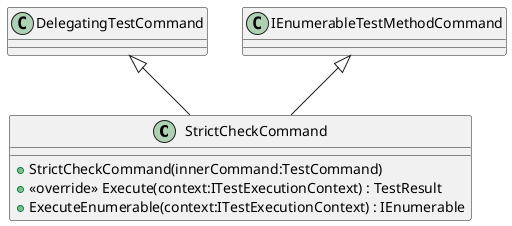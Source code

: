 @startuml
class StrictCheckCommand {
    + StrictCheckCommand(innerCommand:TestCommand)
    + <<override>> Execute(context:ITestExecutionContext) : TestResult
    + ExecuteEnumerable(context:ITestExecutionContext) : IEnumerable
}
DelegatingTestCommand <|-- StrictCheckCommand
IEnumerableTestMethodCommand <|-- StrictCheckCommand
@enduml
